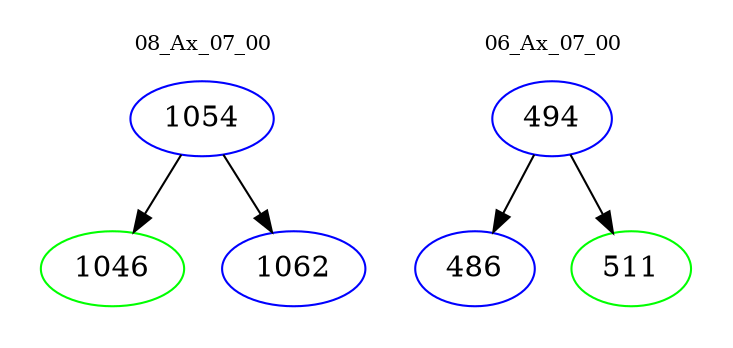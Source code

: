 digraph{
subgraph cluster_0 {
color = white
label = "08_Ax_07_00";
fontsize=10;
T0_1054 [label="1054", color="blue"]
T0_1054 -> T0_1046 [color="black"]
T0_1046 [label="1046", color="green"]
T0_1054 -> T0_1062 [color="black"]
T0_1062 [label="1062", color="blue"]
}
subgraph cluster_1 {
color = white
label = "06_Ax_07_00";
fontsize=10;
T1_494 [label="494", color="blue"]
T1_494 -> T1_486 [color="black"]
T1_486 [label="486", color="blue"]
T1_494 -> T1_511 [color="black"]
T1_511 [label="511", color="green"]
}
}
